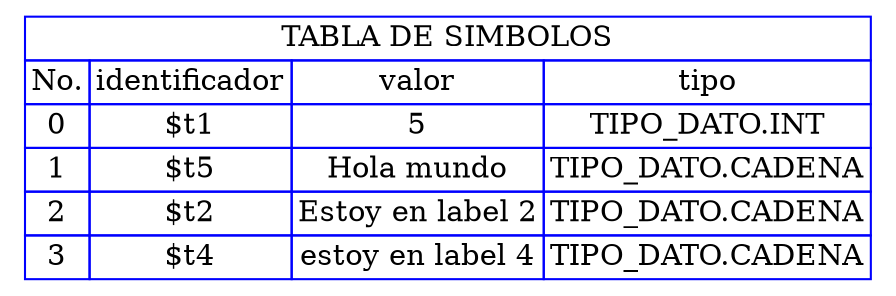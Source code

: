 digraph "Tabla de simbolos" {
	node [shape=plaintext]
	"node" [label=<<table border='0' cellborder='1' color='blue' cellspacing='0'><tr><td colspan='4'>TABLA DE SIMBOLOS</td></tr><tr><td>No.</td><td>identificador</td><td>valor</td><td>tipo</td></tr><tr><td>0</td><td>$t1</td><td>5</td><td>TIPO_DATO.INT</td></tr><tr><td>1</td><td>$t5</td><td>Hola mundo</td><td>TIPO_DATO.CADENA</td></tr><tr><td>2</td><td>$t2</td><td>Estoy en label 2</td><td>TIPO_DATO.CADENA</td></tr><tr><td>3</td><td>$t4</td><td>estoy en label 4</td><td>TIPO_DATO.CADENA</td></tr> </table>>]
}
